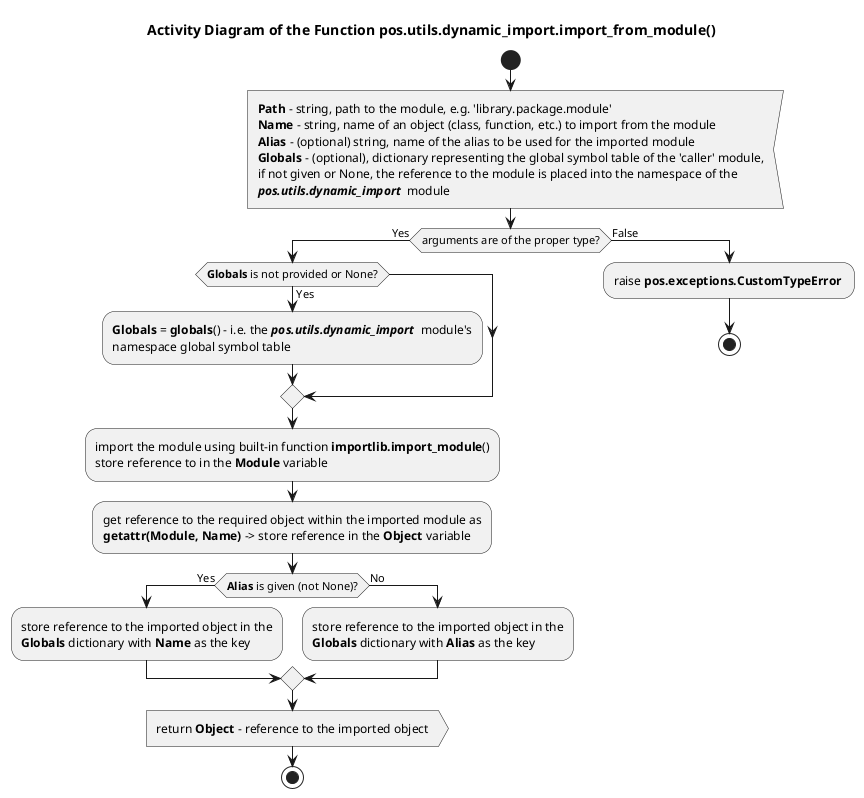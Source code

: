 @startuml

title Activity Diagram of the Function pos.utils.dynamic_import.import_from_module()

start

:<b>Path</b> - string, path to the module, e.g. 'library.package.module'
<b>Name</b> - string, name of an object (class, function, etc.) to import from the module
<b>Alias</b> - (optional) string, name of the alias to be used for the imported module
<b>Globals</b> - (optional), dictionary representing the global symbol table of the 'caller' module,
if not given or None, the reference to the module is placed into the namespace of the
<b><i>pos.utils.dynamic_import</i></b>  module<

if (arguments are of the proper type?) then (Yes)
    if (<b>Globals</b> is not provided or None?) then (Yes)
        :<b>Globals</b> = <b>globals</b>() - i.e. the <b><i>pos.utils.dynamic_import</i></b>  module's
        namespace global symbol table;
    endif
    
    :import the module using built-in function <b>importlib.import_module</b>()
    store reference to in the <b>Module</b> variable;
    
    :get reference to the required object within the imported module as
    <b>getattr(Module, Name)</b> -> store reference in the <b>Object</b> variable;
    
    if (<b>Alias</b> is given (not None)?) then (Yes)
        :store reference to the imported object in the
        <b>Globals</b> dictionary with <b>Name</b> as the key;
    else (No)
        :store reference to the imported object in the
        <b>Globals</b> dictionary with <b>Alias</b> as the key;
    endif
    
    :return <b>Object</b> - reference to the imported object>
    
    stop
else (False)
    :raise <b>pos.exceptions.CustomTypeError</b> ;
    
    stop
endif

@enduml